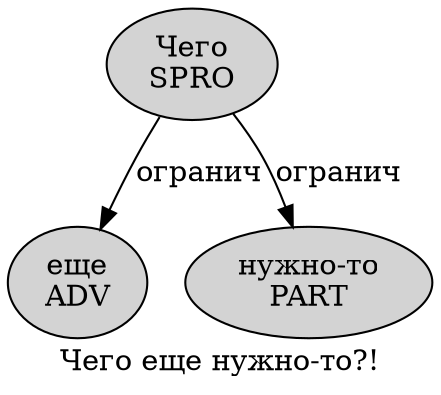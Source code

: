 digraph SENTENCE_2651 {
	graph [label="Чего еще нужно-то?!"]
	node [style=filled]
		0 [label="Чего
SPRO" color="" fillcolor=lightgray penwidth=1 shape=ellipse]
		1 [label="еще
ADV" color="" fillcolor=lightgray penwidth=1 shape=ellipse]
		2 [label="нужно-то
PART" color="" fillcolor=lightgray penwidth=1 shape=ellipse]
			0 -> 1 [label="огранич"]
			0 -> 2 [label="огранич"]
}